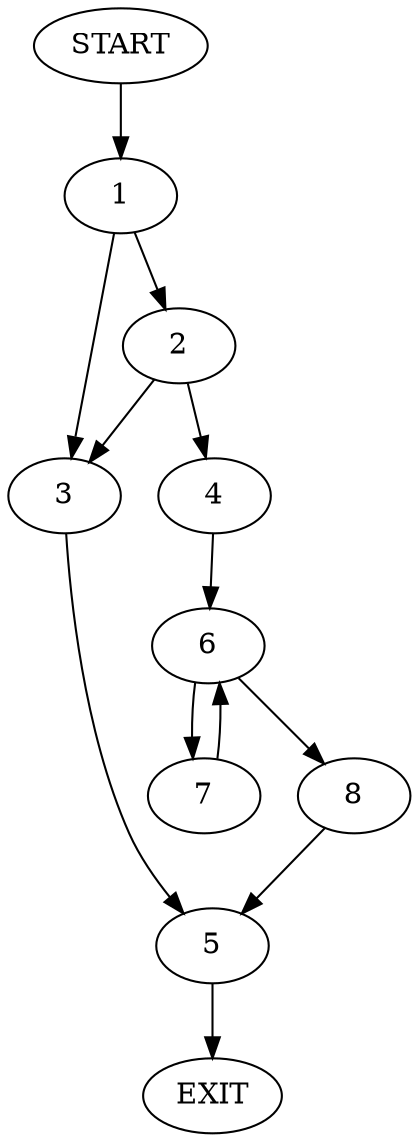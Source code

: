 digraph {
0 [label="START"]
9 [label="EXIT"]
0 -> 1
1 -> 2
1 -> 3
2 -> 4
2 -> 3
3 -> 5
4 -> 6
6 -> 7
6 -> 8
7 -> 6
8 -> 5
5 -> 9
}
